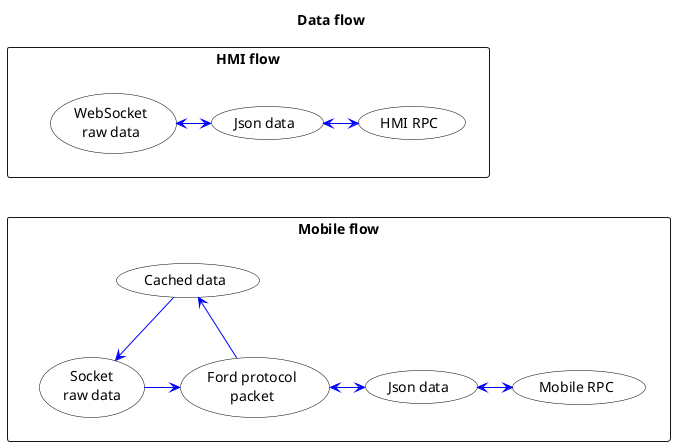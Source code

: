 @startuml
/'
It is a source file for ATF SAD diagram.
For further information, please, follow http://plantuml.com/
'/

skinparam shadowing false
skinparam actorBackgroundColor white
skinparam actorBorderColor blue
skinparam usecase {
	BackgroundColor white
	BorderColor black

	ArrowColor blue
	ActorBorderColor blue
}
'---------------------------
title Data flow

rectangle "Mobile flow" as mob_data {
	usecase (Socket\nraw data)      as socket
	usecase (Cached data)           as cache
	usecase (Ford protocol\npacket) as packet
	usecase (Json data)             as json1
	usecase (Mobile RPC)            as mrpc

	socket    ->    packet
	packet  -up->   cache
	cache  -down-> socket
	packet   <->    json1
	json1    <->    mrpc
	}

rectangle "HMI flow" as hmi_data {
	usecase (WebSocket\nraw data) as wsocket
	usecase (Json data)           as json2
	usecase (HMI RPC)             as hrpc

	wsocket <-> json2
	json2 <-> hrpc
	}

' Beatify
mob_data -[hidden]up- hmi_data

@enduml